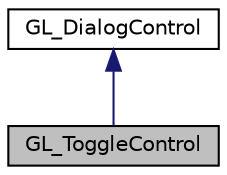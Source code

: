 digraph "GL_ToggleControl"
{
  edge [fontname="Helvetica",fontsize="10",labelfontname="Helvetica",labelfontsize="10"];
  node [fontname="Helvetica",fontsize="10",shape=record];
  Node1 [label="GL_ToggleControl",height=0.2,width=0.4,color="black", fillcolor="grey75", style="filled", fontcolor="black"];
  Node2 -> Node1 [dir="back",color="midnightblue",fontsize="10",style="solid"];
  Node2 [label="GL_DialogControl",height=0.2,width=0.4,color="black", fillcolor="white", style="filled",URL="$class_g_l___dialog_control.html"];
}
